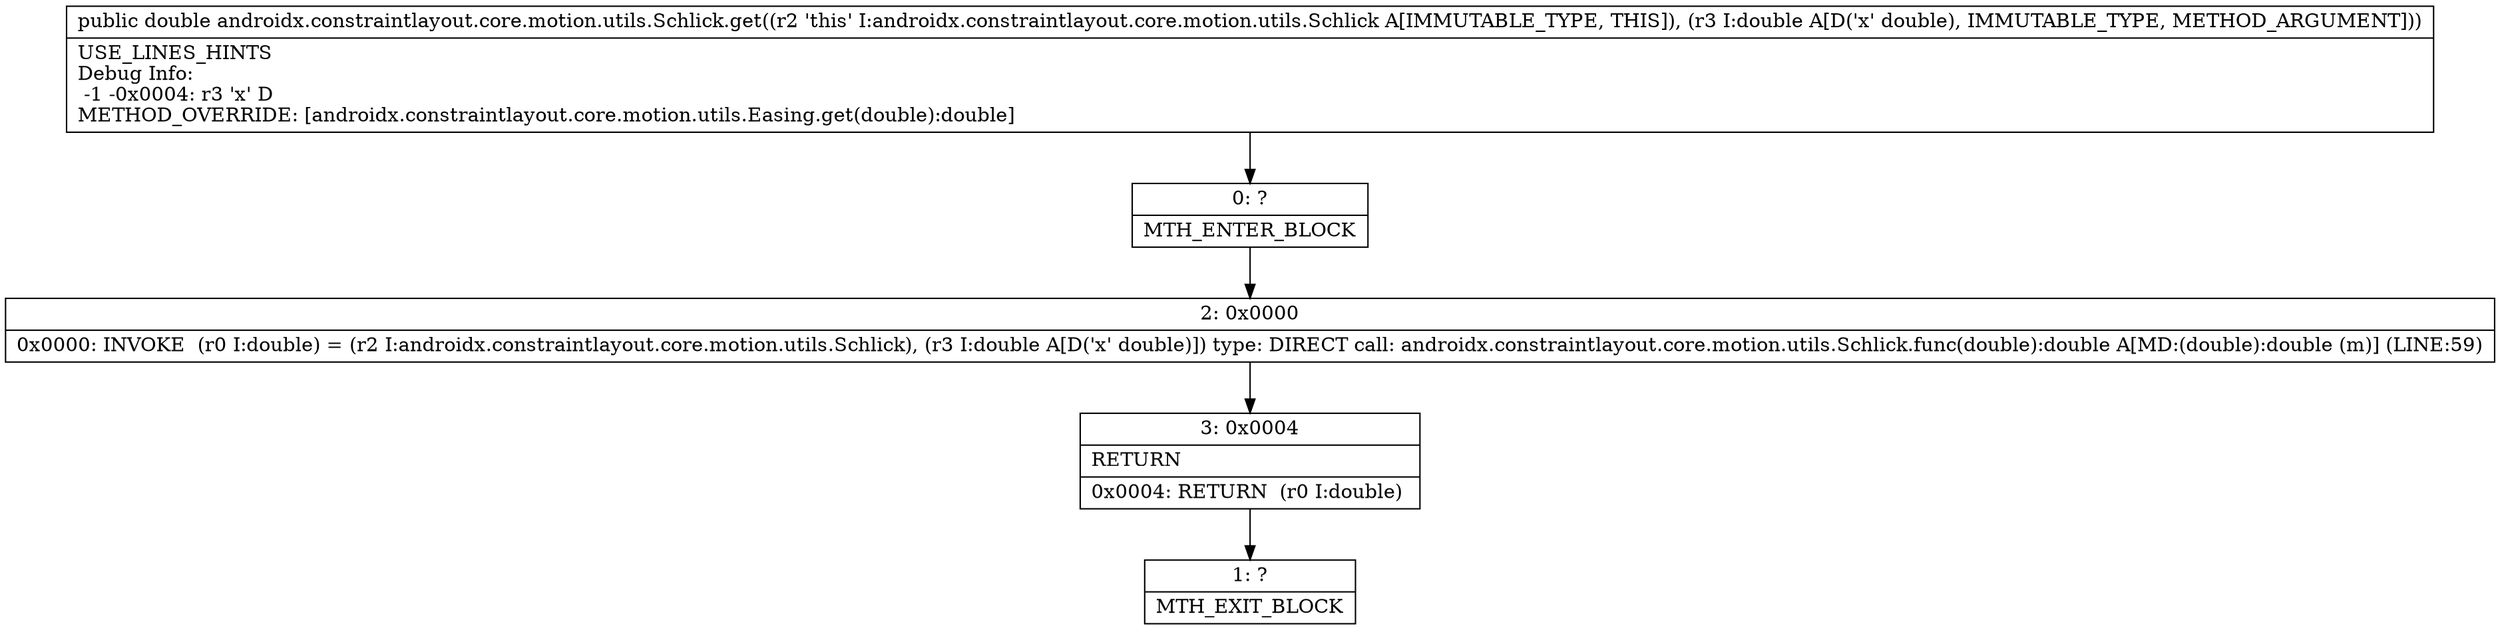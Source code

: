 digraph "CFG forandroidx.constraintlayout.core.motion.utils.Schlick.get(D)D" {
Node_0 [shape=record,label="{0\:\ ?|MTH_ENTER_BLOCK\l}"];
Node_2 [shape=record,label="{2\:\ 0x0000|0x0000: INVOKE  (r0 I:double) = (r2 I:androidx.constraintlayout.core.motion.utils.Schlick), (r3 I:double A[D('x' double)]) type: DIRECT call: androidx.constraintlayout.core.motion.utils.Schlick.func(double):double A[MD:(double):double (m)] (LINE:59)\l}"];
Node_3 [shape=record,label="{3\:\ 0x0004|RETURN\l|0x0004: RETURN  (r0 I:double) \l}"];
Node_1 [shape=record,label="{1\:\ ?|MTH_EXIT_BLOCK\l}"];
MethodNode[shape=record,label="{public double androidx.constraintlayout.core.motion.utils.Schlick.get((r2 'this' I:androidx.constraintlayout.core.motion.utils.Schlick A[IMMUTABLE_TYPE, THIS]), (r3 I:double A[D('x' double), IMMUTABLE_TYPE, METHOD_ARGUMENT]))  | USE_LINES_HINTS\lDebug Info:\l  \-1 \-0x0004: r3 'x' D\lMETHOD_OVERRIDE: [androidx.constraintlayout.core.motion.utils.Easing.get(double):double]\l}"];
MethodNode -> Node_0;Node_0 -> Node_2;
Node_2 -> Node_3;
Node_3 -> Node_1;
}


